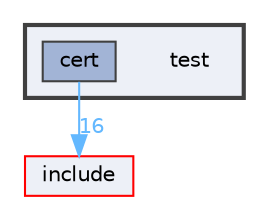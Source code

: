 digraph "test"
{
 // LATEX_PDF_SIZE
  bgcolor="transparent";
  edge [fontname=Helvetica,fontsize=10,labelfontname=Helvetica,labelfontsize=10];
  node [fontname=Helvetica,fontsize=10,shape=box,height=0.2,width=0.4];
  compound=true
  subgraph clusterdir_13e138d54eb8818da29c3992edef070a {
    graph [ bgcolor="#edf0f7", pencolor="grey25", label="", fontname=Helvetica,fontsize=10 style="filled,bold", URL="dir_13e138d54eb8818da29c3992edef070a.html",tooltip=""]
    dir_13e138d54eb8818da29c3992edef070a [shape=plaintext, label="test"];
  dir_f33650179f4ae6288395c74724e65150 [label="cert", fillcolor="#a2b4d6", color="grey25", style="filled", URL="dir_f33650179f4ae6288395c74724e65150.html",tooltip=""];
  }
  dir_d44c64559bbebec7f509842c48db8b23 [label="include", fillcolor="#edf0f7", color="red", style="filled", URL="dir_d44c64559bbebec7f509842c48db8b23.html",tooltip=""];
  dir_f33650179f4ae6288395c74724e65150->dir_d44c64559bbebec7f509842c48db8b23 [headlabel="16", labeldistance=1.5 headhref="dir_000003_000006.html" color="steelblue1" fontcolor="steelblue1"];
}
